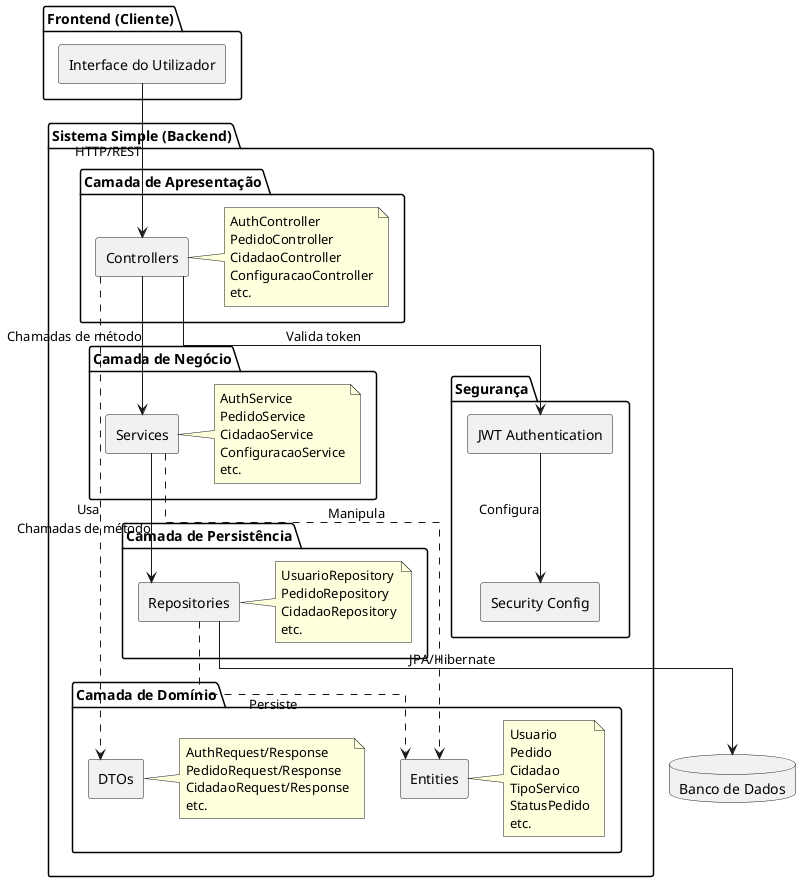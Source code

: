 @startuml Arquitetura do Sistema Simple
skinparam linetype ortho
skinparam componentStyle rectangle

package "Frontend (Cliente)" {
  [Interface do Utilizador] as UI
}

package "Sistema Simple (Backend)" {
  package "Camada de Apresentação" {
    [Controllers] as CTRL
    note right of CTRL
      AuthController
      PedidoController
      CidadaoController
      ConfiguracaoController
      etc.
    end note
  }
  
  package "Camada de Negócio" {
    [Services] as SRV
    note right of SRV
      AuthService
      PedidoService
      CidadaoService
      ConfiguracaoService
      etc.
    end note
  }
  
  package "Camada de Persistência" {
    [Repositories] as REPO
    note right of REPO
      UsuarioRepository
      PedidoRepository
      CidadaoRepository
      etc.
    end note
  }
  
  package "Camada de Domínio" {
    [Entities] as ENT
    note right of ENT
      Usuario
      Pedido
      Cidadao
      TipoServico
      StatusPedido
      etc.
    end note
    
    [DTOs] as DTO
    note right of DTO
      AuthRequest/Response
      PedidoRequest/Response
      CidadaoRequest/Response
      etc.
    end note
  }
  
  package "Segurança" {
    [JWT Authentication] as JWT
    [Security Config] as SEC
  }
}

database "Banco de Dados" as DB

UI --> CTRL : HTTP/REST
CTRL --> SRV : Chamadas de método
SRV --> REPO : Chamadas de método
REPO --> DB : JPA/Hibernate
CTRL ..> DTO : Usa
SRV ..> ENT : Manipula
REPO ..> ENT : Persiste
CTRL --> JWT : Valida token
JWT --> SEC : Configura

@enduml